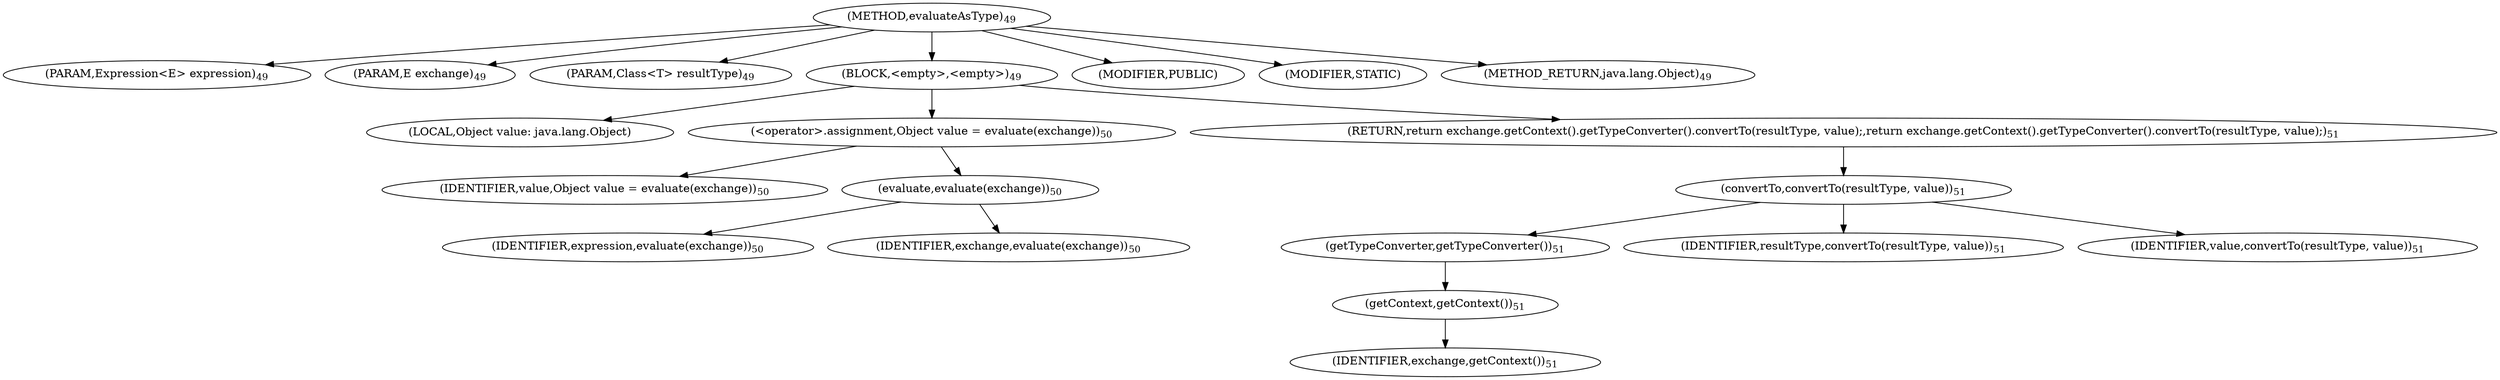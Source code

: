 digraph "evaluateAsType" {  
"33" [label = <(METHOD,evaluateAsType)<SUB>49</SUB>> ]
"34" [label = <(PARAM,Expression&lt;E&gt; expression)<SUB>49</SUB>> ]
"35" [label = <(PARAM,E exchange)<SUB>49</SUB>> ]
"36" [label = <(PARAM,Class&lt;T&gt; resultType)<SUB>49</SUB>> ]
"37" [label = <(BLOCK,&lt;empty&gt;,&lt;empty&gt;)<SUB>49</SUB>> ]
"38" [label = <(LOCAL,Object value: java.lang.Object)> ]
"39" [label = <(&lt;operator&gt;.assignment,Object value = evaluate(exchange))<SUB>50</SUB>> ]
"40" [label = <(IDENTIFIER,value,Object value = evaluate(exchange))<SUB>50</SUB>> ]
"41" [label = <(evaluate,evaluate(exchange))<SUB>50</SUB>> ]
"42" [label = <(IDENTIFIER,expression,evaluate(exchange))<SUB>50</SUB>> ]
"43" [label = <(IDENTIFIER,exchange,evaluate(exchange))<SUB>50</SUB>> ]
"44" [label = <(RETURN,return exchange.getContext().getTypeConverter().convertTo(resultType, value);,return exchange.getContext().getTypeConverter().convertTo(resultType, value);)<SUB>51</SUB>> ]
"45" [label = <(convertTo,convertTo(resultType, value))<SUB>51</SUB>> ]
"46" [label = <(getTypeConverter,getTypeConverter())<SUB>51</SUB>> ]
"47" [label = <(getContext,getContext())<SUB>51</SUB>> ]
"48" [label = <(IDENTIFIER,exchange,getContext())<SUB>51</SUB>> ]
"49" [label = <(IDENTIFIER,resultType,convertTo(resultType, value))<SUB>51</SUB>> ]
"50" [label = <(IDENTIFIER,value,convertTo(resultType, value))<SUB>51</SUB>> ]
"51" [label = <(MODIFIER,PUBLIC)> ]
"52" [label = <(MODIFIER,STATIC)> ]
"53" [label = <(METHOD_RETURN,java.lang.Object)<SUB>49</SUB>> ]
  "33" -> "34" 
  "33" -> "35" 
  "33" -> "36" 
  "33" -> "37" 
  "33" -> "51" 
  "33" -> "52" 
  "33" -> "53" 
  "37" -> "38" 
  "37" -> "39" 
  "37" -> "44" 
  "39" -> "40" 
  "39" -> "41" 
  "41" -> "42" 
  "41" -> "43" 
  "44" -> "45" 
  "45" -> "46" 
  "45" -> "49" 
  "45" -> "50" 
  "46" -> "47" 
  "47" -> "48" 
}
